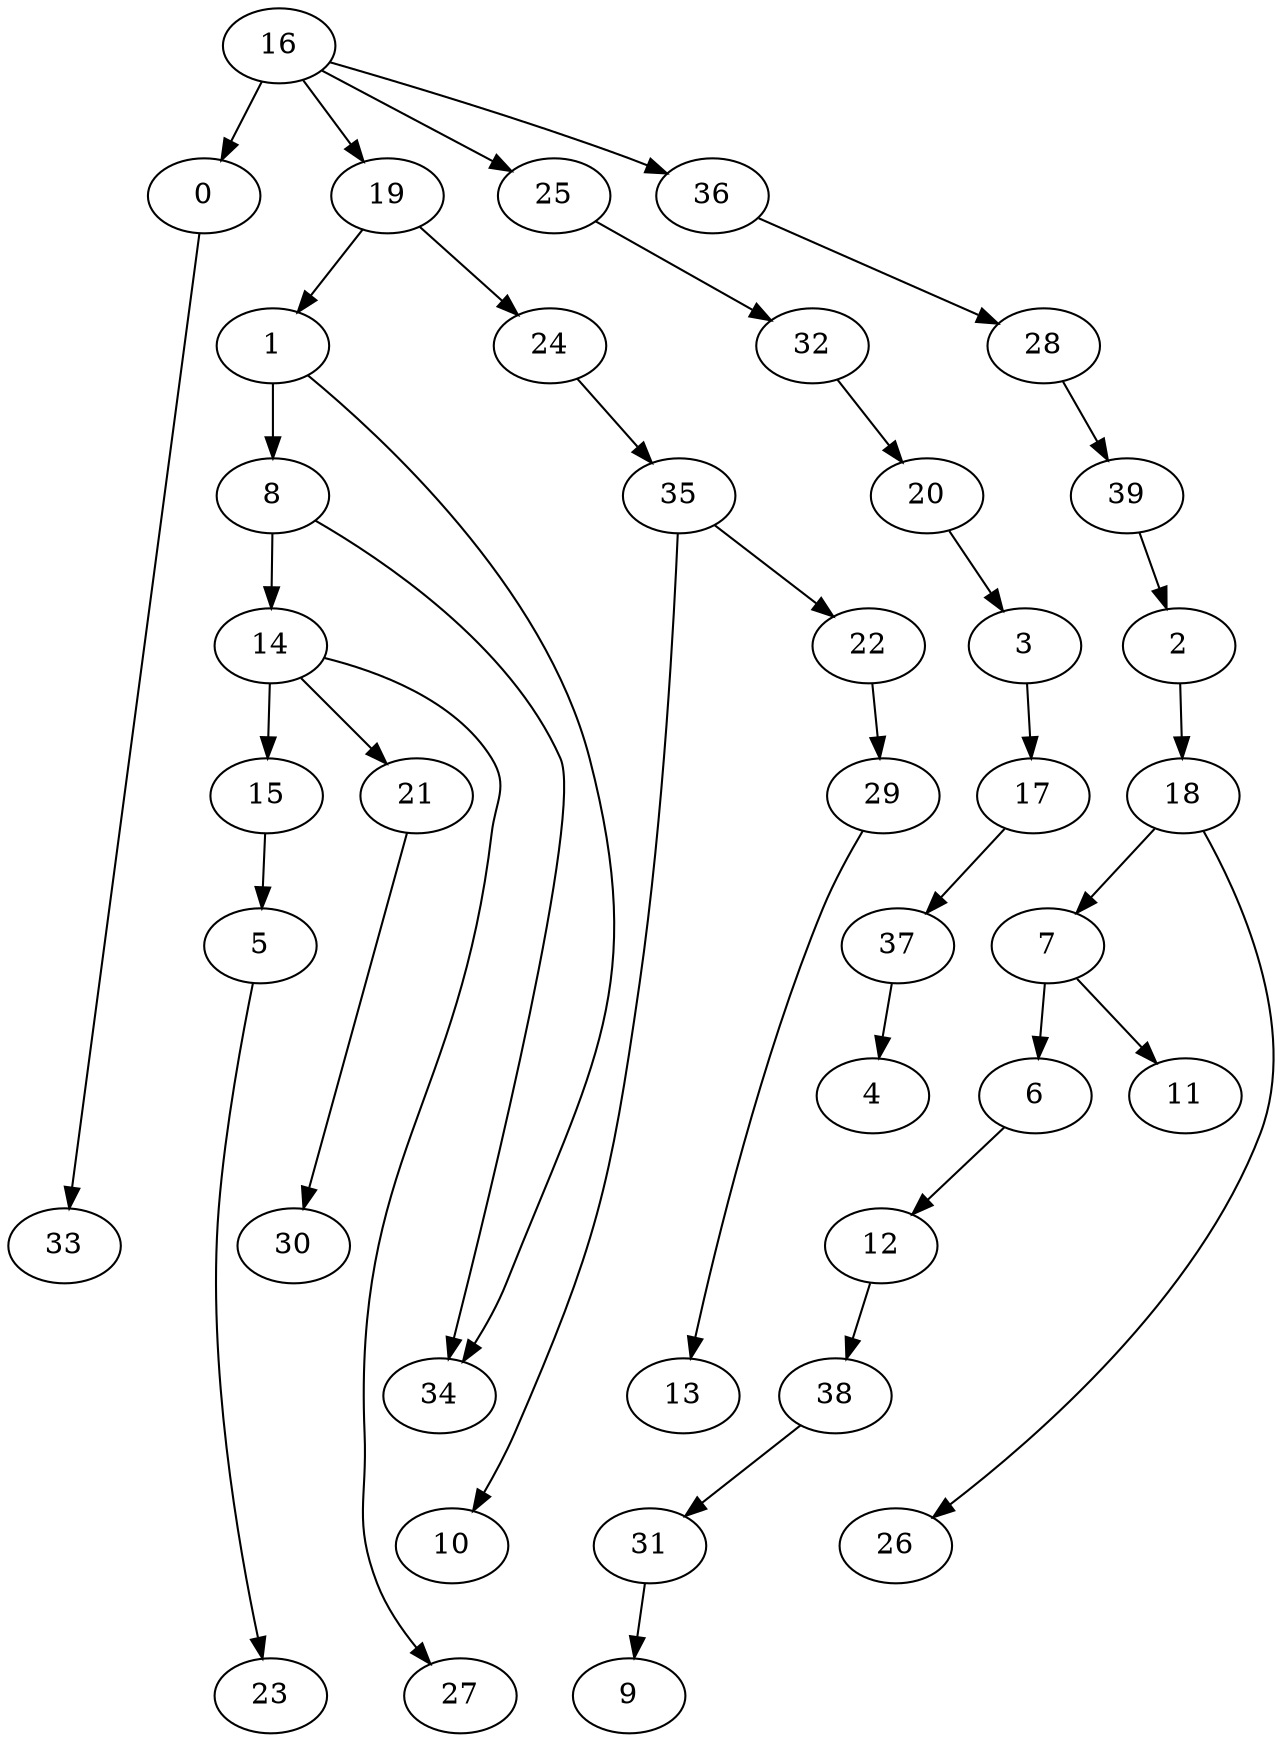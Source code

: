 digraph g {
0;
1;
2;
3;
4;
5;
6;
7;
8;
9;
10;
11;
12;
13;
14;
15;
16;
17;
18;
19;
20;
21;
22;
23;
24;
25;
26;
27;
28;
29;
30;
31;
32;
33;
34;
35;
36;
37;
38;
39;
0 -> 33 [weight=0];
1 -> 8 [weight=1];
1 -> 34 [weight=0];
2 -> 18 [weight=0];
3 -> 17 [weight=0];
5 -> 23 [weight=0];
6 -> 12 [weight=0];
7 -> 6 [weight=0];
7 -> 11 [weight=0];
8 -> 34 [weight=0];
8 -> 14 [weight=0];
12 -> 38 [weight=0];
14 -> 15 [weight=0];
14 -> 21 [weight=0];
14 -> 27 [weight=0];
15 -> 5 [weight=0];
16 -> 0 [weight=0];
16 -> 36 [weight=0];
16 -> 19 [weight=0];
16 -> 25 [weight=0];
17 -> 37 [weight=0];
18 -> 7 [weight=0];
18 -> 26 [weight=0];
19 -> 1 [weight=0];
19 -> 24 [weight=0];
20 -> 3 [weight=0];
21 -> 30 [weight=0];
22 -> 29 [weight=0];
24 -> 35 [weight=0];
25 -> 32 [weight=0];
28 -> 39 [weight=0];
29 -> 13 [weight=0];
31 -> 9 [weight=0];
32 -> 20 [weight=0];
35 -> 10 [weight=0];
35 -> 22 [weight=0];
36 -> 28 [weight=0];
37 -> 4 [weight=0];
38 -> 31 [weight=0];
39 -> 2 [weight=0];
}
